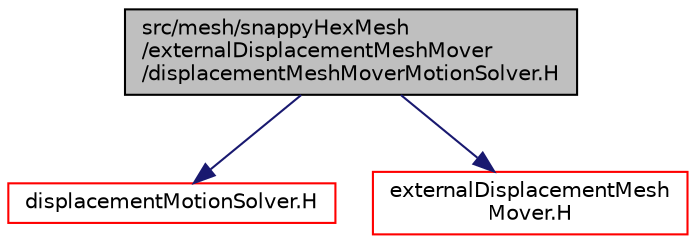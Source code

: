 digraph "src/mesh/snappyHexMesh/externalDisplacementMeshMover/displacementMeshMoverMotionSolver.H"
{
  bgcolor="transparent";
  edge [fontname="Helvetica",fontsize="10",labelfontname="Helvetica",labelfontsize="10"];
  node [fontname="Helvetica",fontsize="10",shape=record];
  Node1 [label="src/mesh/snappyHexMesh\l/externalDisplacementMeshMover\l/displacementMeshMoverMotionSolver.H",height=0.2,width=0.4,color="black", fillcolor="grey75", style="filled", fontcolor="black"];
  Node1 -> Node2 [color="midnightblue",fontsize="10",style="solid",fontname="Helvetica"];
  Node2 [label="displacementMotionSolver.H",height=0.2,width=0.4,color="red",URL="$a04963.html"];
  Node1 -> Node3 [color="midnightblue",fontsize="10",style="solid",fontname="Helvetica"];
  Node3 [label="externalDisplacementMesh\lMover.H",height=0.2,width=0.4,color="red",URL="$a07391.html"];
}
